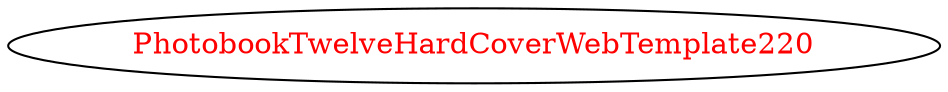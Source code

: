 digraph dependencyGraph {
 concentrate=true;
 ranksep="2.0";
 rankdir="LR"; 
 splines="ortho";
"PhotobookTwelveHardCoverWebTemplate220" [fontcolor="red"];
}